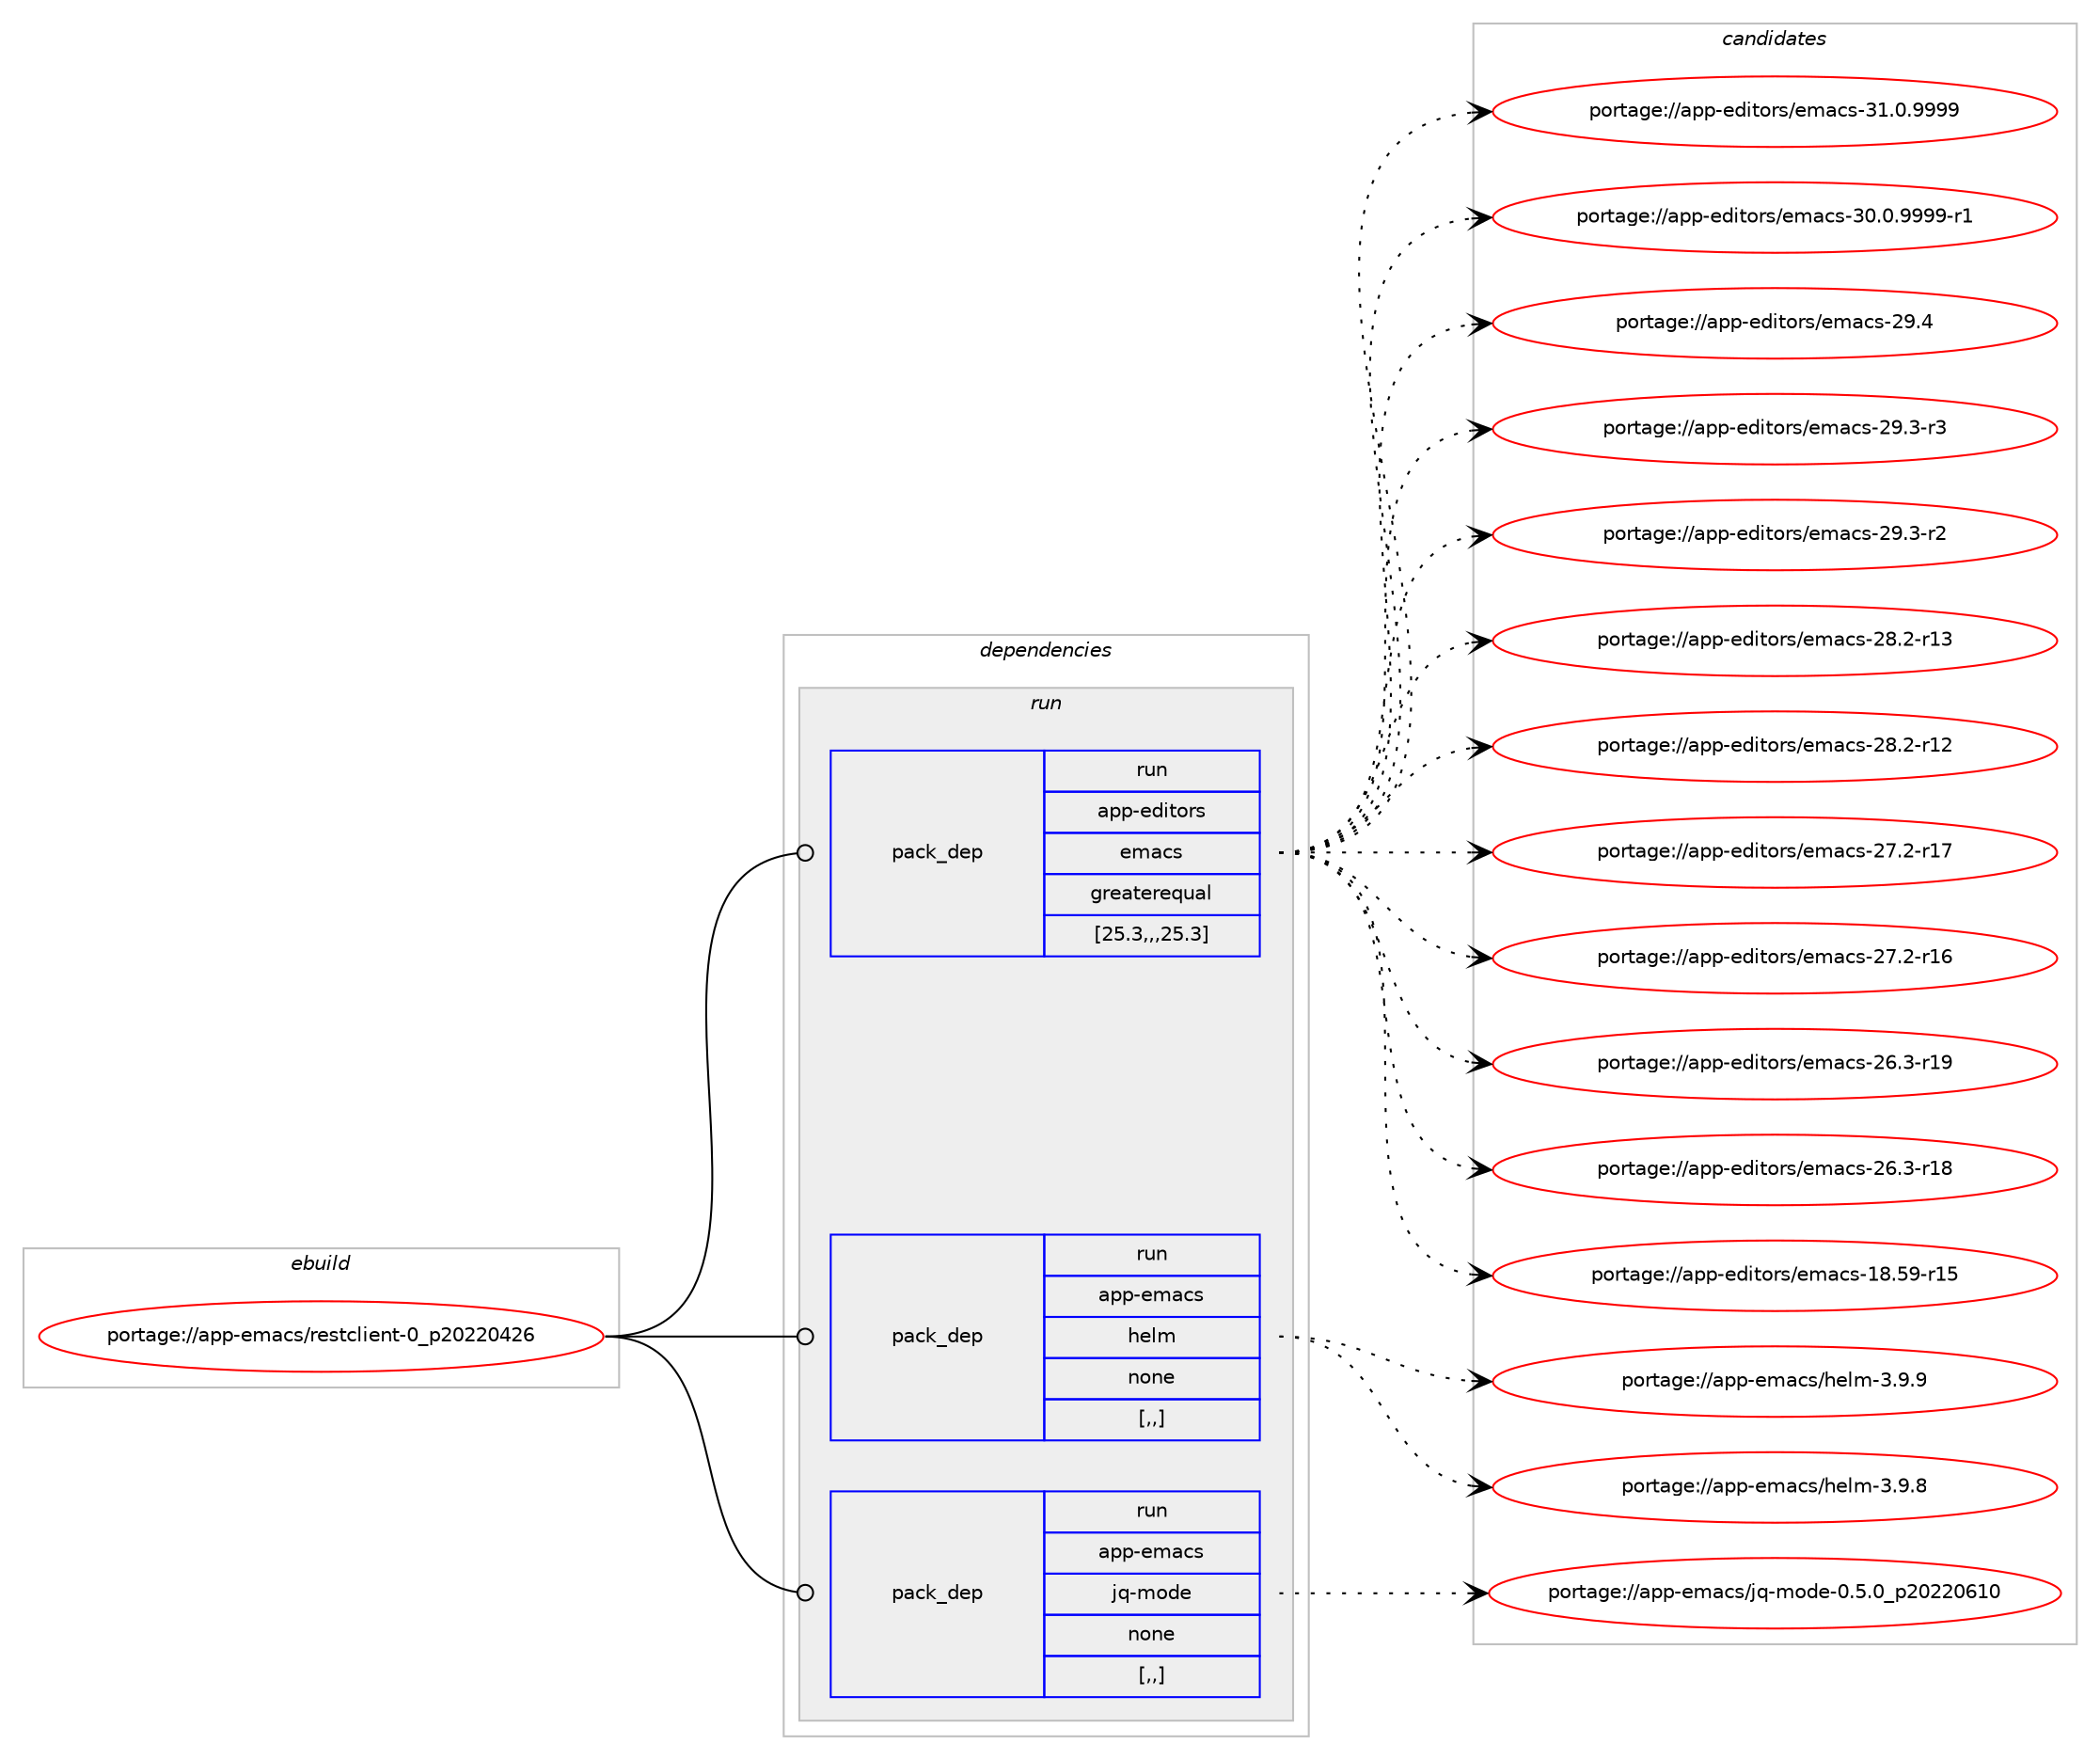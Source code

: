 digraph prolog {

# *************
# Graph options
# *************

newrank=true;
concentrate=true;
compound=true;
graph [rankdir=LR,fontname=Helvetica,fontsize=10,ranksep=1.5];#, ranksep=2.5, nodesep=0.2];
edge  [arrowhead=vee];
node  [fontname=Helvetica,fontsize=10];

# **********
# The ebuild
# **********

subgraph cluster_leftcol {
color=gray;
rank=same;
label=<<i>ebuild</i>>;
id [label="portage://app-emacs/restclient-0_p20220426", color=red, width=4, href="../app-emacs/restclient-0_p20220426.svg"];
}

# ****************
# The dependencies
# ****************

subgraph cluster_midcol {
color=gray;
label=<<i>dependencies</i>>;
subgraph cluster_compile {
fillcolor="#eeeeee";
style=filled;
label=<<i>compile</i>>;
}
subgraph cluster_compileandrun {
fillcolor="#eeeeee";
style=filled;
label=<<i>compile and run</i>>;
}
subgraph cluster_run {
fillcolor="#eeeeee";
style=filled;
label=<<i>run</i>>;
subgraph pack16822 {
dependency23140 [label=<<TABLE BORDER="0" CELLBORDER="1" CELLSPACING="0" CELLPADDING="4" WIDTH="220"><TR><TD ROWSPAN="6" CELLPADDING="30">pack_dep</TD></TR><TR><TD WIDTH="110">run</TD></TR><TR><TD>app-editors</TD></TR><TR><TD>emacs</TD></TR><TR><TD>greaterequal</TD></TR><TR><TD>[25.3,,,25.3]</TD></TR></TABLE>>, shape=none, color=blue];
}
id:e -> dependency23140:w [weight=20,style="solid",arrowhead="odot"];
subgraph pack16823 {
dependency23141 [label=<<TABLE BORDER="0" CELLBORDER="1" CELLSPACING="0" CELLPADDING="4" WIDTH="220"><TR><TD ROWSPAN="6" CELLPADDING="30">pack_dep</TD></TR><TR><TD WIDTH="110">run</TD></TR><TR><TD>app-emacs</TD></TR><TR><TD>helm</TD></TR><TR><TD>none</TD></TR><TR><TD>[,,]</TD></TR></TABLE>>, shape=none, color=blue];
}
id:e -> dependency23141:w [weight=20,style="solid",arrowhead="odot"];
subgraph pack16824 {
dependency23142 [label=<<TABLE BORDER="0" CELLBORDER="1" CELLSPACING="0" CELLPADDING="4" WIDTH="220"><TR><TD ROWSPAN="6" CELLPADDING="30">pack_dep</TD></TR><TR><TD WIDTH="110">run</TD></TR><TR><TD>app-emacs</TD></TR><TR><TD>jq-mode</TD></TR><TR><TD>none</TD></TR><TR><TD>[,,]</TD></TR></TABLE>>, shape=none, color=blue];
}
id:e -> dependency23142:w [weight=20,style="solid",arrowhead="odot"];
}
}

# **************
# The candidates
# **************

subgraph cluster_choices {
rank=same;
color=gray;
label=<<i>candidates</i>>;

subgraph choice16822 {
color=black;
nodesep=1;
choice971121124510110010511611111411547101109979911545514946484657575757 [label="portage://app-editors/emacs-31.0.9999", color=red, width=4,href="../app-editors/emacs-31.0.9999.svg"];
choice9711211245101100105116111114115471011099799115455148464846575757574511449 [label="portage://app-editors/emacs-30.0.9999-r1", color=red, width=4,href="../app-editors/emacs-30.0.9999-r1.svg"];
choice97112112451011001051161111141154710110997991154550574652 [label="portage://app-editors/emacs-29.4", color=red, width=4,href="../app-editors/emacs-29.4.svg"];
choice971121124510110010511611111411547101109979911545505746514511451 [label="portage://app-editors/emacs-29.3-r3", color=red, width=4,href="../app-editors/emacs-29.3-r3.svg"];
choice971121124510110010511611111411547101109979911545505746514511450 [label="portage://app-editors/emacs-29.3-r2", color=red, width=4,href="../app-editors/emacs-29.3-r2.svg"];
choice97112112451011001051161111141154710110997991154550564650451144951 [label="portage://app-editors/emacs-28.2-r13", color=red, width=4,href="../app-editors/emacs-28.2-r13.svg"];
choice97112112451011001051161111141154710110997991154550564650451144950 [label="portage://app-editors/emacs-28.2-r12", color=red, width=4,href="../app-editors/emacs-28.2-r12.svg"];
choice97112112451011001051161111141154710110997991154550554650451144955 [label="portage://app-editors/emacs-27.2-r17", color=red, width=4,href="../app-editors/emacs-27.2-r17.svg"];
choice97112112451011001051161111141154710110997991154550554650451144954 [label="portage://app-editors/emacs-27.2-r16", color=red, width=4,href="../app-editors/emacs-27.2-r16.svg"];
choice97112112451011001051161111141154710110997991154550544651451144957 [label="portage://app-editors/emacs-26.3-r19", color=red, width=4,href="../app-editors/emacs-26.3-r19.svg"];
choice97112112451011001051161111141154710110997991154550544651451144956 [label="portage://app-editors/emacs-26.3-r18", color=red, width=4,href="../app-editors/emacs-26.3-r18.svg"];
choice9711211245101100105116111114115471011099799115454956465357451144953 [label="portage://app-editors/emacs-18.59-r15", color=red, width=4,href="../app-editors/emacs-18.59-r15.svg"];
dependency23140:e -> choice971121124510110010511611111411547101109979911545514946484657575757:w [style=dotted,weight="100"];
dependency23140:e -> choice9711211245101100105116111114115471011099799115455148464846575757574511449:w [style=dotted,weight="100"];
dependency23140:e -> choice97112112451011001051161111141154710110997991154550574652:w [style=dotted,weight="100"];
dependency23140:e -> choice971121124510110010511611111411547101109979911545505746514511451:w [style=dotted,weight="100"];
dependency23140:e -> choice971121124510110010511611111411547101109979911545505746514511450:w [style=dotted,weight="100"];
dependency23140:e -> choice97112112451011001051161111141154710110997991154550564650451144951:w [style=dotted,weight="100"];
dependency23140:e -> choice97112112451011001051161111141154710110997991154550564650451144950:w [style=dotted,weight="100"];
dependency23140:e -> choice97112112451011001051161111141154710110997991154550554650451144955:w [style=dotted,weight="100"];
dependency23140:e -> choice97112112451011001051161111141154710110997991154550554650451144954:w [style=dotted,weight="100"];
dependency23140:e -> choice97112112451011001051161111141154710110997991154550544651451144957:w [style=dotted,weight="100"];
dependency23140:e -> choice97112112451011001051161111141154710110997991154550544651451144956:w [style=dotted,weight="100"];
dependency23140:e -> choice9711211245101100105116111114115471011099799115454956465357451144953:w [style=dotted,weight="100"];
}
subgraph choice16823 {
color=black;
nodesep=1;
choice9711211245101109979911547104101108109455146574657 [label="portage://app-emacs/helm-3.9.9", color=red, width=4,href="../app-emacs/helm-3.9.9.svg"];
choice9711211245101109979911547104101108109455146574656 [label="portage://app-emacs/helm-3.9.8", color=red, width=4,href="../app-emacs/helm-3.9.8.svg"];
dependency23141:e -> choice9711211245101109979911547104101108109455146574657:w [style=dotted,weight="100"];
dependency23141:e -> choice9711211245101109979911547104101108109455146574656:w [style=dotted,weight="100"];
}
subgraph choice16824 {
color=black;
nodesep=1;
choice971121124510110997991154710611345109111100101454846534648951125048505048544948 [label="portage://app-emacs/jq-mode-0.5.0_p20220610", color=red, width=4,href="../app-emacs/jq-mode-0.5.0_p20220610.svg"];
dependency23142:e -> choice971121124510110997991154710611345109111100101454846534648951125048505048544948:w [style=dotted,weight="100"];
}
}

}
